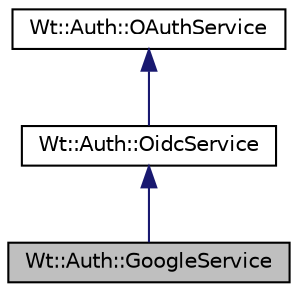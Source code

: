 digraph "Wt::Auth::GoogleService"
{
 // LATEX_PDF_SIZE
  edge [fontname="Helvetica",fontsize="10",labelfontname="Helvetica",labelfontsize="10"];
  node [fontname="Helvetica",fontsize="10",shape=record];
  Node1 [label="Wt::Auth::GoogleService",height=0.2,width=0.4,color="black", fillcolor="grey75", style="filled", fontcolor="black",tooltip="OAuth service for Google as third-party authenticator."];
  Node2 -> Node1 [dir="back",color="midnightblue",fontsize="10",style="solid",fontname="Helvetica"];
  Node2 [label="Wt::Auth::OidcService",height=0.2,width=0.4,color="black", fillcolor="white", style="filled",URL="$classWt_1_1Auth_1_1OidcService.html",tooltip="An OpenId Connect authentication service provider."];
  Node3 -> Node2 [dir="back",color="midnightblue",fontsize="10",style="solid",fontname="Helvetica"];
  Node3 [label="Wt::Auth::OAuthService",height=0.2,width=0.4,color="black", fillcolor="white", style="filled",URL="$classWt_1_1Auth_1_1OAuthService.html",tooltip="An OAuth authorization (and authentication) service provider."];
}
